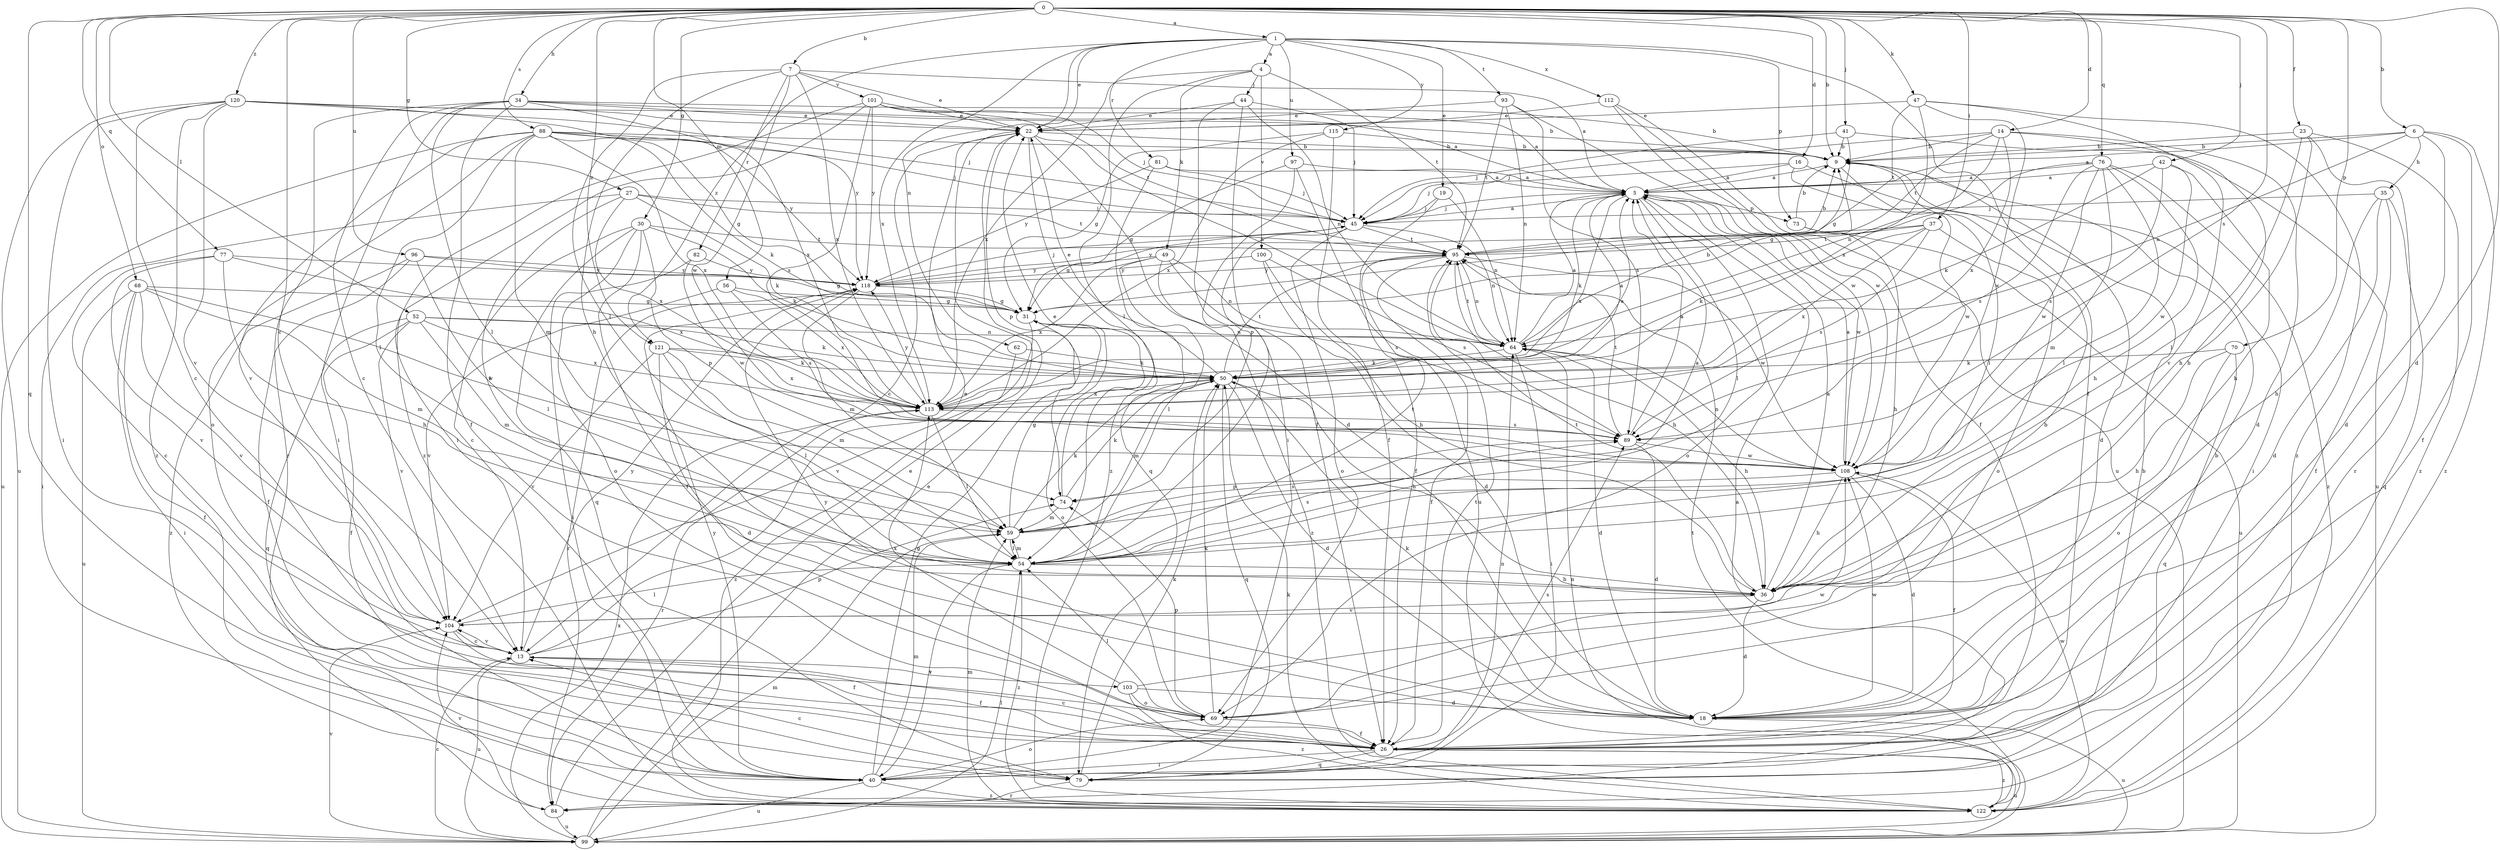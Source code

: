 strict digraph  {
0;
1;
4;
5;
6;
7;
9;
13;
14;
16;
18;
19;
22;
23;
26;
27;
30;
31;
34;
35;
36;
37;
40;
41;
42;
44;
45;
47;
49;
50;
52;
54;
56;
59;
62;
64;
68;
69;
70;
73;
74;
76;
77;
79;
81;
82;
84;
88;
89;
93;
95;
96;
97;
99;
100;
101;
103;
104;
108;
112;
113;
115;
118;
120;
121;
122;
0 -> 1  [label=a];
0 -> 6  [label=b];
0 -> 7  [label=b];
0 -> 9  [label=b];
0 -> 13  [label=c];
0 -> 14  [label=d];
0 -> 16  [label=d];
0 -> 18  [label=d];
0 -> 23  [label=f];
0 -> 27  [label=g];
0 -> 30  [label=g];
0 -> 34  [label=h];
0 -> 37  [label=i];
0 -> 41  [label=j];
0 -> 42  [label=j];
0 -> 47  [label=k];
0 -> 52  [label=l];
0 -> 56  [label=m];
0 -> 68  [label=o];
0 -> 70  [label=p];
0 -> 76  [label=q];
0 -> 77  [label=q];
0 -> 79  [label=q];
0 -> 88  [label=s];
0 -> 89  [label=s];
0 -> 96  [label=u];
0 -> 120  [label=z];
0 -> 121  [label=z];
1 -> 4  [label=a];
1 -> 19  [label=e];
1 -> 22  [label=e];
1 -> 26  [label=f];
1 -> 62  [label=n];
1 -> 73  [label=p];
1 -> 81  [label=r];
1 -> 93  [label=t];
1 -> 97  [label=u];
1 -> 112  [label=x];
1 -> 113  [label=x];
1 -> 115  [label=y];
1 -> 121  [label=z];
4 -> 44  [label=j];
4 -> 49  [label=k];
4 -> 54  [label=l];
4 -> 95  [label=t];
4 -> 100  [label=v];
4 -> 113  [label=x];
5 -> 45  [label=j];
5 -> 50  [label=k];
5 -> 54  [label=l];
5 -> 69  [label=o];
5 -> 73  [label=p];
5 -> 108  [label=w];
5 -> 113  [label=x];
6 -> 5  [label=a];
6 -> 9  [label=b];
6 -> 18  [label=d];
6 -> 26  [label=f];
6 -> 35  [label=h];
6 -> 64  [label=n];
6 -> 122  [label=z];
7 -> 5  [label=a];
7 -> 22  [label=e];
7 -> 36  [label=h];
7 -> 54  [label=l];
7 -> 82  [label=r];
7 -> 101  [label=v];
7 -> 108  [label=w];
7 -> 113  [label=x];
9 -> 5  [label=a];
9 -> 18  [label=d];
9 -> 54  [label=l];
13 -> 22  [label=e];
13 -> 26  [label=f];
13 -> 74  [label=p];
13 -> 99  [label=u];
13 -> 103  [label=v];
13 -> 104  [label=v];
13 -> 118  [label=y];
14 -> 9  [label=b];
14 -> 18  [label=d];
14 -> 36  [label=h];
14 -> 45  [label=j];
14 -> 64  [label=n];
14 -> 95  [label=t];
14 -> 113  [label=x];
16 -> 5  [label=a];
16 -> 40  [label=i];
16 -> 45  [label=j];
16 -> 108  [label=w];
18 -> 50  [label=k];
18 -> 99  [label=u];
18 -> 108  [label=w];
18 -> 118  [label=y];
19 -> 26  [label=f];
19 -> 45  [label=j];
19 -> 64  [label=n];
22 -> 9  [label=b];
22 -> 13  [label=c];
22 -> 18  [label=d];
22 -> 64  [label=n];
22 -> 74  [label=p];
22 -> 122  [label=z];
23 -> 9  [label=b];
23 -> 36  [label=h];
23 -> 54  [label=l];
23 -> 84  [label=r];
23 -> 122  [label=z];
26 -> 9  [label=b];
26 -> 13  [label=c];
26 -> 40  [label=i];
26 -> 79  [label=q];
26 -> 89  [label=s];
26 -> 95  [label=t];
26 -> 99  [label=u];
26 -> 122  [label=z];
27 -> 40  [label=i];
27 -> 45  [label=j];
27 -> 50  [label=k];
27 -> 54  [label=l];
27 -> 95  [label=t];
27 -> 113  [label=x];
30 -> 13  [label=c];
30 -> 26  [label=f];
30 -> 50  [label=k];
30 -> 69  [label=o];
30 -> 74  [label=p];
30 -> 79  [label=q];
30 -> 95  [label=t];
31 -> 64  [label=n];
31 -> 69  [label=o];
31 -> 104  [label=v];
34 -> 5  [label=a];
34 -> 9  [label=b];
34 -> 13  [label=c];
34 -> 22  [label=e];
34 -> 26  [label=f];
34 -> 40  [label=i];
34 -> 54  [label=l];
34 -> 84  [label=r];
34 -> 113  [label=x];
35 -> 18  [label=d];
35 -> 26  [label=f];
35 -> 36  [label=h];
35 -> 45  [label=j];
35 -> 79  [label=q];
36 -> 5  [label=a];
36 -> 18  [label=d];
36 -> 95  [label=t];
36 -> 104  [label=v];
37 -> 50  [label=k];
37 -> 69  [label=o];
37 -> 89  [label=s];
37 -> 95  [label=t];
37 -> 113  [label=x];
37 -> 118  [label=y];
40 -> 31  [label=g];
40 -> 59  [label=m];
40 -> 64  [label=n];
40 -> 69  [label=o];
40 -> 99  [label=u];
40 -> 118  [label=y];
40 -> 122  [label=z];
41 -> 9  [label=b];
41 -> 31  [label=g];
41 -> 45  [label=j];
41 -> 99  [label=u];
42 -> 5  [label=a];
42 -> 36  [label=h];
42 -> 50  [label=k];
42 -> 89  [label=s];
42 -> 108  [label=w];
44 -> 22  [label=e];
44 -> 26  [label=f];
44 -> 40  [label=i];
44 -> 45  [label=j];
44 -> 64  [label=n];
45 -> 5  [label=a];
45 -> 31  [label=g];
45 -> 54  [label=l];
45 -> 64  [label=n];
45 -> 69  [label=o];
45 -> 95  [label=t];
47 -> 22  [label=e];
47 -> 95  [label=t];
47 -> 104  [label=v];
47 -> 108  [label=w];
47 -> 113  [label=x];
47 -> 122  [label=z];
49 -> 54  [label=l];
49 -> 64  [label=n];
49 -> 89  [label=s];
49 -> 113  [label=x];
49 -> 118  [label=y];
49 -> 122  [label=z];
50 -> 5  [label=a];
50 -> 18  [label=d];
50 -> 22  [label=e];
50 -> 36  [label=h];
50 -> 59  [label=m];
50 -> 79  [label=q];
50 -> 95  [label=t];
50 -> 113  [label=x];
52 -> 26  [label=f];
52 -> 50  [label=k];
52 -> 59  [label=m];
52 -> 64  [label=n];
52 -> 79  [label=q];
52 -> 104  [label=v];
52 -> 113  [label=x];
54 -> 36  [label=h];
54 -> 40  [label=i];
54 -> 59  [label=m];
54 -> 89  [label=s];
54 -> 95  [label=t];
54 -> 122  [label=z];
56 -> 31  [label=g];
56 -> 89  [label=s];
56 -> 104  [label=v];
56 -> 113  [label=x];
59 -> 5  [label=a];
59 -> 31  [label=g];
59 -> 50  [label=k];
59 -> 54  [label=l];
59 -> 89  [label=s];
62 -> 50  [label=k];
62 -> 122  [label=z];
64 -> 5  [label=a];
64 -> 9  [label=b];
64 -> 18  [label=d];
64 -> 36  [label=h];
64 -> 40  [label=i];
64 -> 50  [label=k];
64 -> 95  [label=t];
68 -> 26  [label=f];
68 -> 31  [label=g];
68 -> 40  [label=i];
68 -> 59  [label=m];
68 -> 99  [label=u];
68 -> 104  [label=v];
68 -> 108  [label=w];
69 -> 26  [label=f];
69 -> 50  [label=k];
69 -> 54  [label=l];
69 -> 74  [label=p];
69 -> 108  [label=w];
70 -> 36  [label=h];
70 -> 50  [label=k];
70 -> 69  [label=o];
70 -> 79  [label=q];
73 -> 9  [label=b];
73 -> 36  [label=h];
73 -> 99  [label=u];
74 -> 22  [label=e];
74 -> 50  [label=k];
74 -> 59  [label=m];
76 -> 5  [label=a];
76 -> 31  [label=g];
76 -> 36  [label=h];
76 -> 54  [label=l];
76 -> 59  [label=m];
76 -> 89  [label=s];
76 -> 108  [label=w];
76 -> 122  [label=z];
77 -> 13  [label=c];
77 -> 36  [label=h];
77 -> 104  [label=v];
77 -> 113  [label=x];
77 -> 118  [label=y];
79 -> 9  [label=b];
79 -> 13  [label=c];
79 -> 50  [label=k];
79 -> 84  [label=r];
81 -> 5  [label=a];
81 -> 45  [label=j];
81 -> 79  [label=q];
81 -> 118  [label=y];
82 -> 40  [label=i];
82 -> 108  [label=w];
82 -> 118  [label=y];
84 -> 5  [label=a];
84 -> 22  [label=e];
84 -> 99  [label=u];
84 -> 104  [label=v];
88 -> 9  [label=b];
88 -> 31  [label=g];
88 -> 45  [label=j];
88 -> 50  [label=k];
88 -> 54  [label=l];
88 -> 59  [label=m];
88 -> 69  [label=o];
88 -> 99  [label=u];
88 -> 104  [label=v];
88 -> 113  [label=x];
88 -> 118  [label=y];
89 -> 5  [label=a];
89 -> 18  [label=d];
89 -> 95  [label=t];
89 -> 108  [label=w];
93 -> 22  [label=e];
93 -> 64  [label=n];
93 -> 89  [label=s];
93 -> 95  [label=t];
93 -> 108  [label=w];
95 -> 9  [label=b];
95 -> 26  [label=f];
95 -> 36  [label=h];
95 -> 64  [label=n];
95 -> 108  [label=w];
95 -> 118  [label=y];
96 -> 26  [label=f];
96 -> 31  [label=g];
96 -> 54  [label=l];
96 -> 118  [label=y];
96 -> 122  [label=z];
97 -> 5  [label=a];
97 -> 31  [label=g];
97 -> 74  [label=p];
97 -> 99  [label=u];
99 -> 13  [label=c];
99 -> 22  [label=e];
99 -> 54  [label=l];
99 -> 59  [label=m];
99 -> 104  [label=v];
99 -> 113  [label=x];
100 -> 18  [label=d];
100 -> 36  [label=h];
100 -> 89  [label=s];
100 -> 118  [label=y];
101 -> 5  [label=a];
101 -> 22  [label=e];
101 -> 40  [label=i];
101 -> 45  [label=j];
101 -> 89  [label=s];
101 -> 95  [label=t];
101 -> 118  [label=y];
101 -> 122  [label=z];
103 -> 9  [label=b];
103 -> 18  [label=d];
103 -> 69  [label=o];
103 -> 113  [label=x];
103 -> 122  [label=z];
104 -> 13  [label=c];
104 -> 26  [label=f];
104 -> 54  [label=l];
108 -> 5  [label=a];
108 -> 18  [label=d];
108 -> 26  [label=f];
108 -> 36  [label=h];
108 -> 64  [label=n];
108 -> 74  [label=p];
112 -> 22  [label=e];
112 -> 26  [label=f];
112 -> 99  [label=u];
112 -> 108  [label=w];
113 -> 5  [label=a];
113 -> 54  [label=l];
113 -> 84  [label=r];
113 -> 89  [label=s];
113 -> 118  [label=y];
115 -> 9  [label=b];
115 -> 26  [label=f];
115 -> 31  [label=g];
115 -> 113  [label=x];
118 -> 31  [label=g];
118 -> 45  [label=j];
118 -> 59  [label=m];
118 -> 84  [label=r];
120 -> 9  [label=b];
120 -> 13  [label=c];
120 -> 22  [label=e];
120 -> 40  [label=i];
120 -> 45  [label=j];
120 -> 99  [label=u];
120 -> 104  [label=v];
120 -> 118  [label=y];
120 -> 122  [label=z];
121 -> 18  [label=d];
121 -> 50  [label=k];
121 -> 54  [label=l];
121 -> 59  [label=m];
121 -> 104  [label=v];
121 -> 113  [label=x];
122 -> 50  [label=k];
122 -> 59  [label=m];
122 -> 64  [label=n];
122 -> 95  [label=t];
122 -> 108  [label=w];
}
